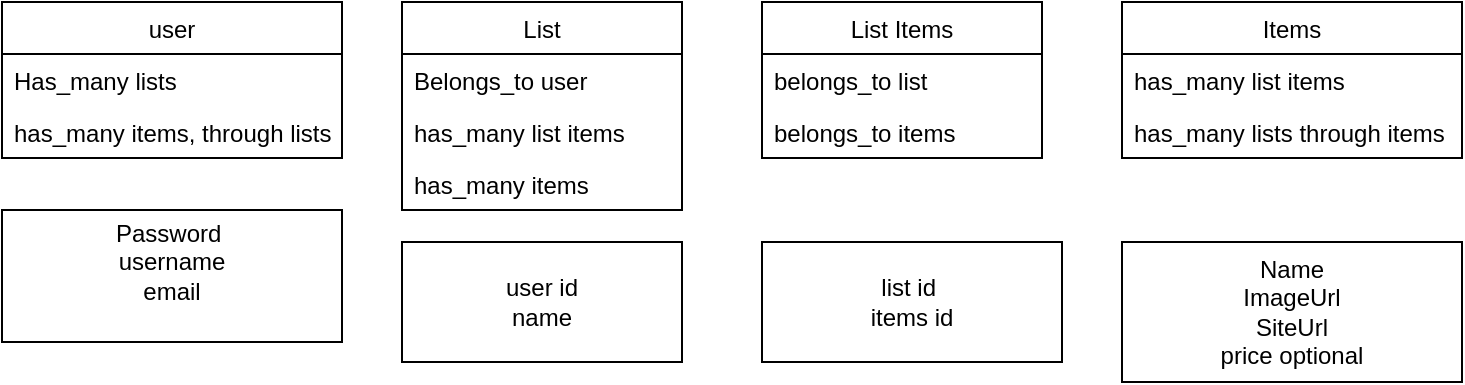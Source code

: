 <mxfile>
    <diagram id="Fsi2fJBE5miPn-rYmITw" name="Page-1">
        <mxGraphModel dx="252" dy="438" grid="1" gridSize="10" guides="1" tooltips="1" connect="1" arrows="1" fold="1" page="1" pageScale="1" pageWidth="850" pageHeight="1100" math="0" shadow="0">
            <root>
                <mxCell id="0"/>
                <mxCell id="1" parent="0"/>
                <mxCell id="2" value="user" style="swimlane;fontStyle=0;childLayout=stackLayout;horizontal=1;startSize=26;horizontalStack=0;resizeParent=1;resizeParentMax=0;resizeLast=0;collapsible=1;marginBottom=0;" parent="1" vertex="1">
                    <mxGeometry x="20" y="120" width="170" height="78" as="geometry"/>
                </mxCell>
                <mxCell id="3" value="Has_many lists" style="text;strokeColor=none;fillColor=none;align=left;verticalAlign=top;spacingLeft=4;spacingRight=4;overflow=hidden;rotatable=0;points=[[0,0.5],[1,0.5]];portConstraint=eastwest;" parent="2" vertex="1">
                    <mxGeometry y="26" width="170" height="26" as="geometry"/>
                </mxCell>
                <mxCell id="4" value="has_many items, through lists" style="text;strokeColor=none;fillColor=none;align=left;verticalAlign=top;spacingLeft=4;spacingRight=4;overflow=hidden;rotatable=0;points=[[0,0.5],[1,0.5]];portConstraint=eastwest;" parent="2" vertex="1">
                    <mxGeometry y="52" width="170" height="26" as="geometry"/>
                </mxCell>
                <mxCell id="6" value="List Items" style="swimlane;fontStyle=0;childLayout=stackLayout;horizontal=1;startSize=26;horizontalStack=0;resizeParent=1;resizeParentMax=0;resizeLast=0;collapsible=1;marginBottom=0;" parent="1" vertex="1">
                    <mxGeometry x="400" y="120" width="140" height="78" as="geometry"/>
                </mxCell>
                <mxCell id="7" value="belongs_to list" style="text;strokeColor=none;fillColor=none;align=left;verticalAlign=top;spacingLeft=4;spacingRight=4;overflow=hidden;rotatable=0;points=[[0,0.5],[1,0.5]];portConstraint=eastwest;" parent="6" vertex="1">
                    <mxGeometry y="26" width="140" height="26" as="geometry"/>
                </mxCell>
                <mxCell id="8" value="belongs_to items" style="text;strokeColor=none;fillColor=none;align=left;verticalAlign=top;spacingLeft=4;spacingRight=4;overflow=hidden;rotatable=0;points=[[0,0.5],[1,0.5]];portConstraint=eastwest;" parent="6" vertex="1">
                    <mxGeometry y="52" width="140" height="26" as="geometry"/>
                </mxCell>
                <mxCell id="10" value="Items" style="swimlane;fontStyle=0;childLayout=stackLayout;horizontal=1;startSize=26;horizontalStack=0;resizeParent=1;resizeParentMax=0;resizeLast=0;collapsible=1;marginBottom=0;" parent="1" vertex="1">
                    <mxGeometry x="580" y="120" width="170" height="78" as="geometry"/>
                </mxCell>
                <mxCell id="11" value="has_many list items" style="text;strokeColor=none;fillColor=none;align=left;verticalAlign=top;spacingLeft=4;spacingRight=4;overflow=hidden;rotatable=0;points=[[0,0.5],[1,0.5]];portConstraint=eastwest;" parent="10" vertex="1">
                    <mxGeometry y="26" width="170" height="26" as="geometry"/>
                </mxCell>
                <mxCell id="13" value="has_many lists through items" style="text;strokeColor=none;fillColor=none;align=left;verticalAlign=top;spacingLeft=4;spacingRight=4;overflow=hidden;rotatable=0;points=[[0,0.5],[1,0.5]];portConstraint=eastwest;" parent="10" vertex="1">
                    <mxGeometry y="52" width="170" height="26" as="geometry"/>
                </mxCell>
                <mxCell id="14" value="List" style="swimlane;fontStyle=0;childLayout=stackLayout;horizontal=1;startSize=26;horizontalStack=0;resizeParent=1;resizeParentMax=0;resizeLast=0;collapsible=1;marginBottom=0;" parent="1" vertex="1">
                    <mxGeometry x="220" y="120" width="140" height="104" as="geometry"/>
                </mxCell>
                <mxCell id="15" value="Belongs_to user" style="text;strokeColor=none;fillColor=none;align=left;verticalAlign=top;spacingLeft=4;spacingRight=4;overflow=hidden;rotatable=0;points=[[0,0.5],[1,0.5]];portConstraint=eastwest;" parent="14" vertex="1">
                    <mxGeometry y="26" width="140" height="26" as="geometry"/>
                </mxCell>
                <mxCell id="16" value="has_many list items" style="text;strokeColor=none;fillColor=none;align=left;verticalAlign=top;spacingLeft=4;spacingRight=4;overflow=hidden;rotatable=0;points=[[0,0.5],[1,0.5]];portConstraint=eastwest;" parent="14" vertex="1">
                    <mxGeometry y="52" width="140" height="26" as="geometry"/>
                </mxCell>
                <mxCell id="17" value="has_many items" style="text;strokeColor=none;fillColor=none;align=left;verticalAlign=top;spacingLeft=4;spacingRight=4;overflow=hidden;rotatable=0;points=[[0,0.5],[1,0.5]];portConstraint=eastwest;" parent="14" vertex="1">
                    <mxGeometry y="78" width="140" height="26" as="geometry"/>
                </mxCell>
                <mxCell id="YRzL0nCRjbniRpaudXS0-17" value="Password&amp;nbsp;&lt;br&gt;username&lt;br&gt;email&lt;br&gt;&lt;br&gt;" style="rounded=0;whiteSpace=wrap;html=1;" parent="1" vertex="1">
                    <mxGeometry x="20" y="224" width="170" height="66" as="geometry"/>
                </mxCell>
                <mxCell id="YRzL0nCRjbniRpaudXS0-18" value="user id&lt;br&gt;name" style="rounded=0;whiteSpace=wrap;html=1;" parent="1" vertex="1">
                    <mxGeometry x="220" y="240" width="140" height="60" as="geometry"/>
                </mxCell>
                <mxCell id="YRzL0nCRjbniRpaudXS0-19" value="list id&amp;nbsp;&lt;br&gt;items id&lt;br&gt;" style="rounded=0;whiteSpace=wrap;html=1;" parent="1" vertex="1">
                    <mxGeometry x="400" y="240" width="150" height="60" as="geometry"/>
                </mxCell>
                <mxCell id="YRzL0nCRjbniRpaudXS0-20" value="Name&lt;br&gt;ImageUrl&lt;br&gt;SiteUrl&lt;br&gt;price optional" style="rounded=0;whiteSpace=wrap;html=1;" parent="1" vertex="1">
                    <mxGeometry x="580" y="240" width="170" height="70" as="geometry"/>
                </mxCell>
            </root>
        </mxGraphModel>
    </diagram>
    <diagram id="TrguebDUH7NVw_jFjP2s" name="Page-2">
        <mxGraphModel dx="252" dy="438" grid="1" gridSize="10" guides="1" tooltips="1" connect="1" arrows="1" fold="1" page="1" pageScale="1" pageWidth="850" pageHeight="1100" math="0" shadow="0">
            <root>
                <mxCell id="2ie40moZ9oXmq20gzDMb-0"/>
                <mxCell id="2ie40moZ9oXmq20gzDMb-1" parent="2ie40moZ9oXmq20gzDMb-0"/>
                <mxCell id="2ie40moZ9oXmq20gzDMb-25" value="" style="edgeStyle=none;html=1;" parent="2ie40moZ9oXmq20gzDMb-1" source="2ie40moZ9oXmq20gzDMb-2" target="2ie40moZ9oXmq20gzDMb-20" edge="1">
                    <mxGeometry relative="1" as="geometry"/>
                </mxCell>
                <mxCell id="2ie40moZ9oXmq20gzDMb-2" value="Home Page" style="rounded=0;whiteSpace=wrap;html=1;" parent="2ie40moZ9oXmq20gzDMb-1" vertex="1">
                    <mxGeometry x="360" y="130" width="120" height="60" as="geometry"/>
                </mxCell>
                <mxCell id="2ie40moZ9oXmq20gzDMb-3" value="Item Page" style="rounded=0;whiteSpace=wrap;html=1;" parent="2ie40moZ9oXmq20gzDMb-1" vertex="1">
                    <mxGeometry x="360" y="450" width="120" height="60" as="geometry"/>
                </mxCell>
                <mxCell id="2ie40moZ9oXmq20gzDMb-17" value="" style="edgeStyle=none;html=1;" parent="2ie40moZ9oXmq20gzDMb-1" source="2ie40moZ9oXmq20gzDMb-4" target="2ie40moZ9oXmq20gzDMb-16" edge="1">
                    <mxGeometry relative="1" as="geometry"/>
                </mxCell>
                <mxCell id="2ie40moZ9oXmq20gzDMb-4" value="List Page" style="rounded=0;whiteSpace=wrap;html=1;" parent="2ie40moZ9oXmq20gzDMb-1" vertex="1">
                    <mxGeometry x="360" y="290" width="120" height="60" as="geometry"/>
                </mxCell>
                <mxCell id="2ie40moZ9oXmq20gzDMb-5" value="Header" style="rounded=0;whiteSpace=wrap;html=1;" parent="2ie40moZ9oXmq20gzDMb-1" vertex="1">
                    <mxGeometry x="520" y="130" width="120" height="60" as="geometry"/>
                </mxCell>
                <mxCell id="2ie40moZ9oXmq20gzDMb-19" value="" style="edgeStyle=none;html=1;" parent="2ie40moZ9oXmq20gzDMb-1" source="2ie40moZ9oXmq20gzDMb-6" target="2ie40moZ9oXmq20gzDMb-15" edge="1">
                    <mxGeometry relative="1" as="geometry"/>
                </mxCell>
                <mxCell id="2ie40moZ9oXmq20gzDMb-6" value="Menu" style="rounded=0;whiteSpace=wrap;html=1;" parent="2ie40moZ9oXmq20gzDMb-1" vertex="1">
                    <mxGeometry x="200" y="130" width="120" height="60" as="geometry"/>
                </mxCell>
                <mxCell id="2ie40moZ9oXmq20gzDMb-27" value="" style="edgeStyle=none;html=1;" parent="2ie40moZ9oXmq20gzDMb-1" source="2ie40moZ9oXmq20gzDMb-7" target="2ie40moZ9oXmq20gzDMb-26" edge="1">
                    <mxGeometry relative="1" as="geometry"/>
                </mxCell>
                <mxCell id="2ie40moZ9oXmq20gzDMb-7" value="Login/SignupPage" style="rounded=0;whiteSpace=wrap;html=1;" parent="2ie40moZ9oXmq20gzDMb-1" vertex="1">
                    <mxGeometry x="60" y="130" width="120" height="60" as="geometry"/>
                </mxCell>
                <mxCell id="2ie40moZ9oXmq20gzDMb-9" style="edgeStyle=none;html=1;" parent="2ie40moZ9oXmq20gzDMb-1" source="2ie40moZ9oXmq20gzDMb-8" edge="1">
                    <mxGeometry relative="1" as="geometry">
                        <mxPoint x="110" y="120" as="targetPoint"/>
                        <Array as="points">
                            <mxPoint x="110" y="80"/>
                        </Array>
                    </mxGeometry>
                </mxCell>
                <mxCell id="2ie40moZ9oXmq20gzDMb-10" style="edgeStyle=none;html=1;" parent="2ie40moZ9oXmq20gzDMb-1" source="2ie40moZ9oXmq20gzDMb-8" edge="1">
                    <mxGeometry relative="1" as="geometry">
                        <mxPoint x="250" y="120" as="targetPoint"/>
                        <Array as="points">
                            <mxPoint x="250" y="100"/>
                        </Array>
                    </mxGeometry>
                </mxCell>
                <mxCell id="2ie40moZ9oXmq20gzDMb-11" style="edgeStyle=none;html=1;" parent="2ie40moZ9oXmq20gzDMb-1" source="2ie40moZ9oXmq20gzDMb-8" edge="1">
                    <mxGeometry relative="1" as="geometry">
                        <mxPoint x="590" y="120" as="targetPoint"/>
                        <Array as="points">
                            <mxPoint x="590" y="82"/>
                            <mxPoint x="590" y="100"/>
                        </Array>
                    </mxGeometry>
                </mxCell>
                <mxCell id="2ie40moZ9oXmq20gzDMb-12" style="edgeStyle=none;html=1;" parent="2ie40moZ9oXmq20gzDMb-1" source="2ie40moZ9oXmq20gzDMb-8" edge="1">
                    <mxGeometry relative="1" as="geometry">
                        <mxPoint x="430" y="120" as="targetPoint"/>
                        <Array as="points">
                            <mxPoint x="430" y="100"/>
                        </Array>
                    </mxGeometry>
                </mxCell>
                <mxCell id="2ie40moZ9oXmq20gzDMb-8" value="App" style="rounded=0;whiteSpace=wrap;html=1;" parent="2ie40moZ9oXmq20gzDMb-1" vertex="1">
                    <mxGeometry x="280" y="40" width="120" height="60" as="geometry"/>
                </mxCell>
                <mxCell id="2ie40moZ9oXmq20gzDMb-15" value="MenuLists" style="rounded=0;whiteSpace=wrap;html=1;" parent="2ie40moZ9oXmq20gzDMb-1" vertex="1">
                    <mxGeometry x="200" y="210" width="120" height="60" as="geometry"/>
                </mxCell>
                <mxCell id="2ie40moZ9oXmq20gzDMb-18" value="" style="edgeStyle=none;html=1;" parent="2ie40moZ9oXmq20gzDMb-1" source="2ie40moZ9oXmq20gzDMb-16" target="2ie40moZ9oXmq20gzDMb-3" edge="1">
                    <mxGeometry relative="1" as="geometry"/>
                </mxCell>
                <mxCell id="2ie40moZ9oXmq20gzDMb-16" value="ListItems" style="rounded=0;whiteSpace=wrap;html=1;" parent="2ie40moZ9oXmq20gzDMb-1" vertex="1">
                    <mxGeometry x="360" y="370" width="120" height="60" as="geometry"/>
                </mxCell>
                <mxCell id="2ie40moZ9oXmq20gzDMb-24" style="edgeStyle=none;html=1;entryX=0.5;entryY=0;entryDx=0;entryDy=0;" parent="2ie40moZ9oXmq20gzDMb-1" source="2ie40moZ9oXmq20gzDMb-20" target="2ie40moZ9oXmq20gzDMb-4" edge="1">
                    <mxGeometry relative="1" as="geometry"/>
                </mxCell>
                <mxCell id="2ie40moZ9oXmq20gzDMb-20" value="RotatingList" style="rounded=0;whiteSpace=wrap;html=1;" parent="2ie40moZ9oXmq20gzDMb-1" vertex="1">
                    <mxGeometry x="360" y="210" width="120" height="60" as="geometry"/>
                </mxCell>
                <mxCell id="2ie40moZ9oXmq20gzDMb-26" value="LoginSignupForm" style="rounded=0;whiteSpace=wrap;html=1;" parent="2ie40moZ9oXmq20gzDMb-1" vertex="1">
                    <mxGeometry x="60" y="210" width="120" height="60" as="geometry"/>
                </mxCell>
            </root>
        </mxGraphModel>
    </diagram>
</mxfile>